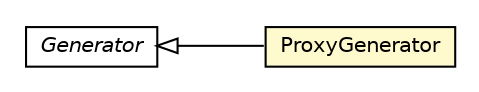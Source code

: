 #!/usr/local/bin/dot
#
# Class diagram 
# Generated by UMLGraph version R5_6-24-gf6e263 (http://www.umlgraph.org/)
#

digraph G {
	edge [fontname="Helvetica",fontsize=10,labelfontname="Helvetica",labelfontsize=10];
	node [fontname="Helvetica",fontsize=10,shape=plaintext];
	nodesep=0.25;
	ranksep=0.5;
	rankdir=LR;
	// com.gwtplatform.mvp.rebind.ProxyGenerator
	c302443 [label=<<table title="com.gwtplatform.mvp.rebind.ProxyGenerator" border="0" cellborder="1" cellspacing="0" cellpadding="2" port="p" bgcolor="lemonChiffon" href="./ProxyGenerator.html">
		<tr><td><table border="0" cellspacing="0" cellpadding="1">
<tr><td align="center" balign="center"> ProxyGenerator </td></tr>
		</table></td></tr>
		</table>>, URL="./ProxyGenerator.html", fontname="Helvetica", fontcolor="black", fontsize=10.0];
	//com.gwtplatform.mvp.rebind.ProxyGenerator extends com.google.gwt.core.ext.Generator
	c302820:p -> c302443:p [dir=back,arrowtail=empty];
	// com.google.gwt.core.ext.Generator
	c302820 [label=<<table title="com.google.gwt.core.ext.Generator" border="0" cellborder="1" cellspacing="0" cellpadding="2" port="p" href="http://google-web-toolkit.googlecode.com/svn/javadoc/latest/com/google/gwt/core/ext/Generator.html">
		<tr><td><table border="0" cellspacing="0" cellpadding="1">
<tr><td align="center" balign="center"><font face="Helvetica-Oblique"> Generator </font></td></tr>
		</table></td></tr>
		</table>>, URL="http://google-web-toolkit.googlecode.com/svn/javadoc/latest/com/google/gwt/core/ext/Generator.html", fontname="Helvetica", fontcolor="black", fontsize=10.0];
}

